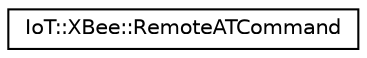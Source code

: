 digraph "Graphical Class Hierarchy"
{
 // LATEX_PDF_SIZE
  edge [fontname="Helvetica",fontsize="10",labelfontname="Helvetica",labelfontsize="10"];
  node [fontname="Helvetica",fontsize="10",shape=record];
  rankdir="LR";
  Node0 [label="IoT::XBee::RemoteATCommand",height=0.2,width=0.4,color="black", fillcolor="white", style="filled",URL="$structIoT_1_1XBee_1_1RemoteATCommand.html",tooltip=" "];
}
